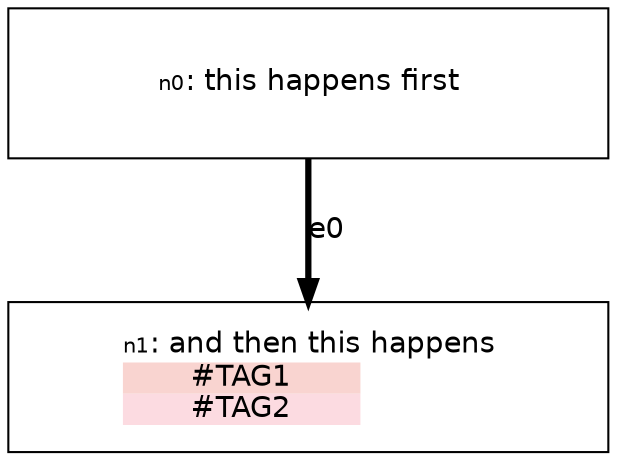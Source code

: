 digraph {

    graph [fontname = "helvetica" rankdir="TB" ranksep=0.75 nodesep=0.5];
    node [fontname = "helvetica" shape = "box" width=2.5 style=filled];
    edge [fontname = "helvetica" penwidth=3 color="#000000"];

    n0 [width=4 height=1 label=< <TABLE BORDER="0" CELLPADDING="0" CELLSPACING="0">
    <TR>
        <TD COLSPAN="1"><FONT POINT-SIZE="10">n0</FONT>: this happens first</TD>
    </TR>
    
   </TABLE>
> fillcolor="#FFFFFF"]
    n1 [width=4 height=1 label=< <TABLE BORDER="0" CELLPADDING="0" CELLSPACING="0">
    <TR>
        <TD COLSPAN="2"><FONT POINT-SIZE="10">n1</FONT>: and then this happens</TD>
    </TR>
    
        
           <TR>
<TD BGCOLOR="#F9D4D0"><FONT COLOR="#000000">#TAG1</FONT></TD>
</TR>
        
           <TR>
<TD BGCOLOR="#FCDBE1"><FONT COLOR="#000000">#TAG2</FONT></TD>
</TR>
        
    
   </TABLE>
> fillcolor="#FFFFFF"]

    "n0" -> "n1" [label="e0"];

}